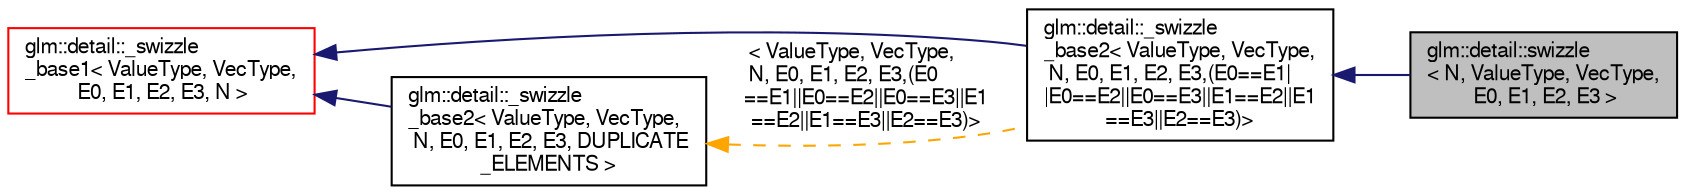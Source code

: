 digraph "glm::detail::swizzle&lt; N, ValueType, VecType, E0, E1, E2, E3 &gt;"
{
  edge [fontname="FreeSans",fontsize="10",labelfontname="FreeSans",labelfontsize="10"];
  node [fontname="FreeSans",fontsize="10",shape=record];
  rankdir="LR";
  Node1 [label="glm::detail::swizzle\l\< N, ValueType, VecType,\l E0, E1, E2, E3 \>",height=0.2,width=0.4,color="black", fillcolor="grey75", style="filled" fontcolor="black"];
  Node2 -> Node1 [dir="back",color="midnightblue",fontsize="10",style="solid",fontname="FreeSans"];
  Node2 [label="glm::detail::_swizzle\l_base2\< ValueType, VecType,\l N, E0, E1, E2, E3,(E0==E1\|\l\|E0==E2\|\|E0==E3\|\|E1==E2\|\|E1\l==E3\|\|E2==E3)\>",height=0.2,width=0.4,color="black", fillcolor="white", style="filled",URL="$dd/d3d/structglm_1_1detail_1_1__swizzle__base2.html"];
  Node3 -> Node2 [dir="back",color="midnightblue",fontsize="10",style="solid",fontname="FreeSans"];
  Node3 [label="glm::detail::_swizzle\l_base1\< ValueType, VecType,\l E0, E1, E2, E3, N \>",height=0.2,width=0.4,color="red", fillcolor="white", style="filled",URL="$d7/d42/structglm_1_1detail_1_1__swizzle__base1.html"];
  Node4 -> Node2 [dir="back",color="orange",fontsize="10",style="dashed",label=" \< ValueType, VecType,\l N, E0, E1, E2, E3,(E0\l==E1\|\|E0==E2\|\|E0==E3\|\|E1\l==E2\|\|E1==E3\|\|E2==E3)\>" ,fontname="FreeSans"];
  Node4 [label="glm::detail::_swizzle\l_base2\< ValueType, VecType,\l N, E0, E1, E2, E3, DUPLICATE\l_ELEMENTS \>",height=0.2,width=0.4,color="black", fillcolor="white", style="filled",URL="$dd/d3d/structglm_1_1detail_1_1__swizzle__base2.html"];
  Node3 -> Node4 [dir="back",color="midnightblue",fontsize="10",style="solid",fontname="FreeSans"];
}
